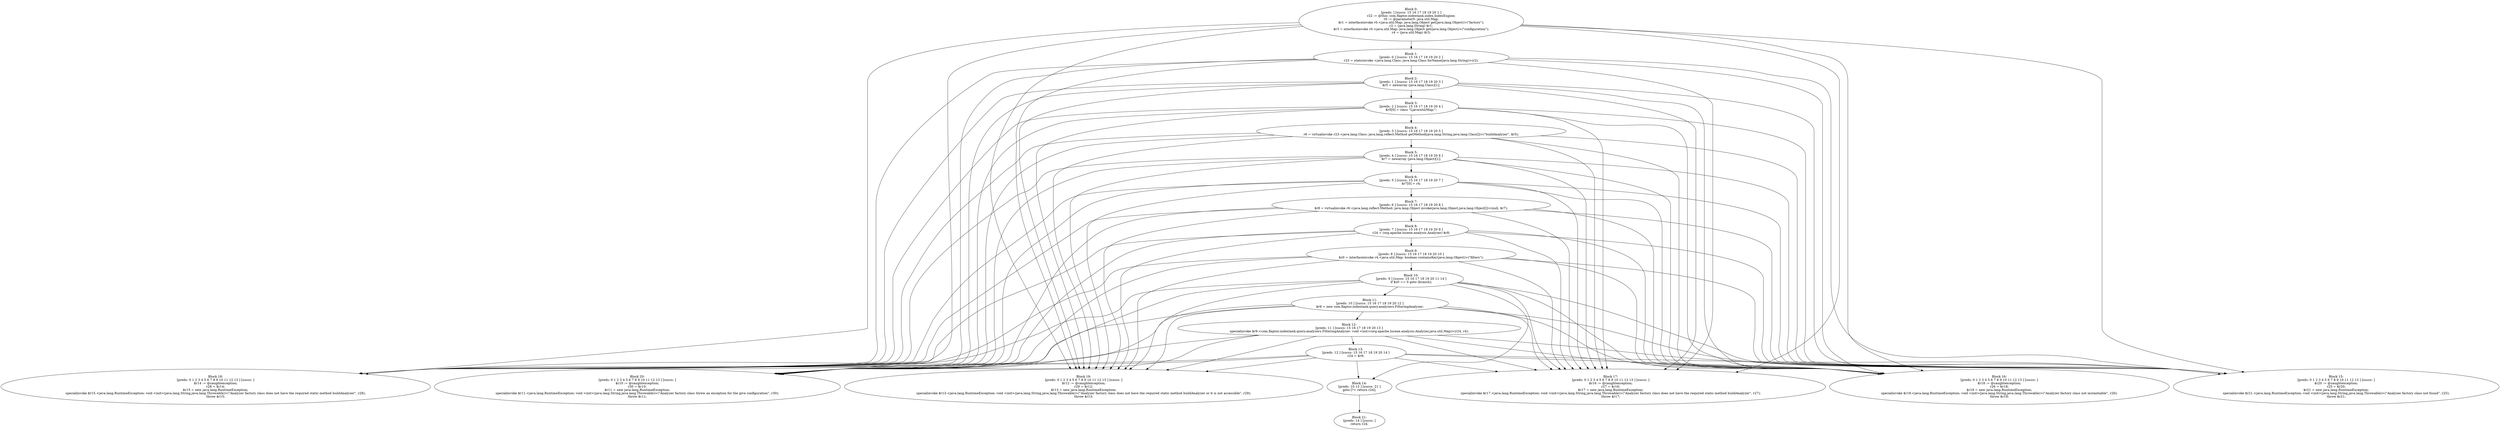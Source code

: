 digraph "unitGraph" {
    "Block 0:
[preds: ] [succs: 15 16 17 18 19 20 1 ]
r22 := @this: com.flaptor.indextank.index.IndexEngine;
r0 := @parameter0: java.util.Map;
$r1 = interfaceinvoke r0.<java.util.Map: java.lang.Object get(java.lang.Object)>(\"factory\");
r2 = (java.lang.String) $r1;
$r3 = interfaceinvoke r0.<java.util.Map: java.lang.Object get(java.lang.Object)>(\"configuration\");
r4 = (java.util.Map) $r3;
"
    "Block 1:
[preds: 0 ] [succs: 15 16 17 18 19 20 2 ]
r23 = staticinvoke <java.lang.Class: java.lang.Class forName(java.lang.String)>(r2);
"
    "Block 2:
[preds: 1 ] [succs: 15 16 17 18 19 20 3 ]
$r5 = newarray (java.lang.Class)[1];
"
    "Block 3:
[preds: 2 ] [succs: 15 16 17 18 19 20 4 ]
$r5[0] = class \"Ljava/util/Map;\";
"
    "Block 4:
[preds: 3 ] [succs: 15 16 17 18 19 20 5 ]
r6 = virtualinvoke r23.<java.lang.Class: java.lang.reflect.Method getMethod(java.lang.String,java.lang.Class[])>(\"buildAnalyzer\", $r5);
"
    "Block 5:
[preds: 4 ] [succs: 15 16 17 18 19 20 6 ]
$r7 = newarray (java.lang.Object)[1];
"
    "Block 6:
[preds: 5 ] [succs: 15 16 17 18 19 20 7 ]
$r7[0] = r4;
"
    "Block 7:
[preds: 6 ] [succs: 15 16 17 18 19 20 8 ]
$r8 = virtualinvoke r6.<java.lang.reflect.Method: java.lang.Object invoke(java.lang.Object,java.lang.Object[])>(null, $r7);
"
    "Block 8:
[preds: 7 ] [succs: 15 16 17 18 19 20 9 ]
r24 = (org.apache.lucene.analysis.Analyzer) $r8;
"
    "Block 9:
[preds: 8 ] [succs: 15 16 17 18 19 20 10 ]
$z0 = interfaceinvoke r4.<java.util.Map: boolean containsKey(java.lang.Object)>(\"filters\");
"
    "Block 10:
[preds: 9 ] [succs: 15 16 17 18 19 20 11 14 ]
if $z0 == 0 goto (branch);
"
    "Block 11:
[preds: 10 ] [succs: 15 16 17 18 19 20 12 ]
$r9 = new com.flaptor.indextank.query.analyzers.FilteringAnalyzer;
"
    "Block 12:
[preds: 11 ] [succs: 15 16 17 18 19 20 13 ]
specialinvoke $r9.<com.flaptor.indextank.query.analyzers.FilteringAnalyzer: void <init>(org.apache.lucene.analysis.Analyzer,java.util.Map)>(r24, r4);
"
    "Block 13:
[preds: 12 ] [succs: 15 16 17 18 19 20 14 ]
r24 = $r9;
"
    "Block 14:
[preds: 10 13 ] [succs: 21 ]
goto [?= return r24];
"
    "Block 15:
[preds: 0 1 2 3 4 5 6 7 8 9 10 11 12 13 ] [succs: ]
$r20 := @caughtexception;
r25 = $r20;
$r21 = new java.lang.RuntimeException;
specialinvoke $r21.<java.lang.RuntimeException: void <init>(java.lang.String,java.lang.Throwable)>(\"Analyzer factory class not found\", r25);
throw $r21;
"
    "Block 16:
[preds: 0 1 2 3 4 5 6 7 8 9 10 11 12 13 ] [succs: ]
$r18 := @caughtexception;
r26 = $r18;
$r19 = new java.lang.RuntimeException;
specialinvoke $r19.<java.lang.RuntimeException: void <init>(java.lang.String,java.lang.Throwable)>(\"Analyzer factory class not instantiable\", r26);
throw $r19;
"
    "Block 17:
[preds: 0 1 2 3 4 5 6 7 8 9 10 11 12 13 ] [succs: ]
$r16 := @caughtexception;
r27 = $r16;
$r17 = new java.lang.RuntimeException;
specialinvoke $r17.<java.lang.RuntimeException: void <init>(java.lang.String,java.lang.Throwable)>(\"Analyzer factory class does not have the required static method buildAnalyzer\", r27);
throw $r17;
"
    "Block 18:
[preds: 0 1 2 3 4 5 6 7 8 9 10 11 12 13 ] [succs: ]
$r14 := @caughtexception;
r28 = $r14;
$r15 = new java.lang.RuntimeException;
specialinvoke $r15.<java.lang.RuntimeException: void <init>(java.lang.String,java.lang.Throwable)>(\"Analyzer factory class does not have the required static method buildAnalyzer\", r28);
throw $r15;
"
    "Block 19:
[preds: 0 1 2 3 4 5 6 7 8 9 10 11 12 13 ] [succs: ]
$r12 := @caughtexception;
r29 = $r12;
$r13 = new java.lang.RuntimeException;
specialinvoke $r13.<java.lang.RuntimeException: void <init>(java.lang.String,java.lang.Throwable)>(\"Analyzer factory class does not have the required static method buildAnalyzer or it is not accessible\", r29);
throw $r13;
"
    "Block 20:
[preds: 0 1 2 3 4 5 6 7 8 9 10 11 12 13 ] [succs: ]
$r10 := @caughtexception;
r30 = $r10;
$r11 = new java.lang.RuntimeException;
specialinvoke $r11.<java.lang.RuntimeException: void <init>(java.lang.String,java.lang.Throwable)>(\"Analyzer factory class threw an exception for the give configuration\", r30);
throw $r11;
"
    "Block 21:
[preds: 14 ] [succs: ]
return r24;
"
    "Block 0:
[preds: ] [succs: 15 16 17 18 19 20 1 ]
r22 := @this: com.flaptor.indextank.index.IndexEngine;
r0 := @parameter0: java.util.Map;
$r1 = interfaceinvoke r0.<java.util.Map: java.lang.Object get(java.lang.Object)>(\"factory\");
r2 = (java.lang.String) $r1;
$r3 = interfaceinvoke r0.<java.util.Map: java.lang.Object get(java.lang.Object)>(\"configuration\");
r4 = (java.util.Map) $r3;
"->"Block 15:
[preds: 0 1 2 3 4 5 6 7 8 9 10 11 12 13 ] [succs: ]
$r20 := @caughtexception;
r25 = $r20;
$r21 = new java.lang.RuntimeException;
specialinvoke $r21.<java.lang.RuntimeException: void <init>(java.lang.String,java.lang.Throwable)>(\"Analyzer factory class not found\", r25);
throw $r21;
";
    "Block 0:
[preds: ] [succs: 15 16 17 18 19 20 1 ]
r22 := @this: com.flaptor.indextank.index.IndexEngine;
r0 := @parameter0: java.util.Map;
$r1 = interfaceinvoke r0.<java.util.Map: java.lang.Object get(java.lang.Object)>(\"factory\");
r2 = (java.lang.String) $r1;
$r3 = interfaceinvoke r0.<java.util.Map: java.lang.Object get(java.lang.Object)>(\"configuration\");
r4 = (java.util.Map) $r3;
"->"Block 16:
[preds: 0 1 2 3 4 5 6 7 8 9 10 11 12 13 ] [succs: ]
$r18 := @caughtexception;
r26 = $r18;
$r19 = new java.lang.RuntimeException;
specialinvoke $r19.<java.lang.RuntimeException: void <init>(java.lang.String,java.lang.Throwable)>(\"Analyzer factory class not instantiable\", r26);
throw $r19;
";
    "Block 0:
[preds: ] [succs: 15 16 17 18 19 20 1 ]
r22 := @this: com.flaptor.indextank.index.IndexEngine;
r0 := @parameter0: java.util.Map;
$r1 = interfaceinvoke r0.<java.util.Map: java.lang.Object get(java.lang.Object)>(\"factory\");
r2 = (java.lang.String) $r1;
$r3 = interfaceinvoke r0.<java.util.Map: java.lang.Object get(java.lang.Object)>(\"configuration\");
r4 = (java.util.Map) $r3;
"->"Block 17:
[preds: 0 1 2 3 4 5 6 7 8 9 10 11 12 13 ] [succs: ]
$r16 := @caughtexception;
r27 = $r16;
$r17 = new java.lang.RuntimeException;
specialinvoke $r17.<java.lang.RuntimeException: void <init>(java.lang.String,java.lang.Throwable)>(\"Analyzer factory class does not have the required static method buildAnalyzer\", r27);
throw $r17;
";
    "Block 0:
[preds: ] [succs: 15 16 17 18 19 20 1 ]
r22 := @this: com.flaptor.indextank.index.IndexEngine;
r0 := @parameter0: java.util.Map;
$r1 = interfaceinvoke r0.<java.util.Map: java.lang.Object get(java.lang.Object)>(\"factory\");
r2 = (java.lang.String) $r1;
$r3 = interfaceinvoke r0.<java.util.Map: java.lang.Object get(java.lang.Object)>(\"configuration\");
r4 = (java.util.Map) $r3;
"->"Block 18:
[preds: 0 1 2 3 4 5 6 7 8 9 10 11 12 13 ] [succs: ]
$r14 := @caughtexception;
r28 = $r14;
$r15 = new java.lang.RuntimeException;
specialinvoke $r15.<java.lang.RuntimeException: void <init>(java.lang.String,java.lang.Throwable)>(\"Analyzer factory class does not have the required static method buildAnalyzer\", r28);
throw $r15;
";
    "Block 0:
[preds: ] [succs: 15 16 17 18 19 20 1 ]
r22 := @this: com.flaptor.indextank.index.IndexEngine;
r0 := @parameter0: java.util.Map;
$r1 = interfaceinvoke r0.<java.util.Map: java.lang.Object get(java.lang.Object)>(\"factory\");
r2 = (java.lang.String) $r1;
$r3 = interfaceinvoke r0.<java.util.Map: java.lang.Object get(java.lang.Object)>(\"configuration\");
r4 = (java.util.Map) $r3;
"->"Block 19:
[preds: 0 1 2 3 4 5 6 7 8 9 10 11 12 13 ] [succs: ]
$r12 := @caughtexception;
r29 = $r12;
$r13 = new java.lang.RuntimeException;
specialinvoke $r13.<java.lang.RuntimeException: void <init>(java.lang.String,java.lang.Throwable)>(\"Analyzer factory class does not have the required static method buildAnalyzer or it is not accessible\", r29);
throw $r13;
";
    "Block 0:
[preds: ] [succs: 15 16 17 18 19 20 1 ]
r22 := @this: com.flaptor.indextank.index.IndexEngine;
r0 := @parameter0: java.util.Map;
$r1 = interfaceinvoke r0.<java.util.Map: java.lang.Object get(java.lang.Object)>(\"factory\");
r2 = (java.lang.String) $r1;
$r3 = interfaceinvoke r0.<java.util.Map: java.lang.Object get(java.lang.Object)>(\"configuration\");
r4 = (java.util.Map) $r3;
"->"Block 20:
[preds: 0 1 2 3 4 5 6 7 8 9 10 11 12 13 ] [succs: ]
$r10 := @caughtexception;
r30 = $r10;
$r11 = new java.lang.RuntimeException;
specialinvoke $r11.<java.lang.RuntimeException: void <init>(java.lang.String,java.lang.Throwable)>(\"Analyzer factory class threw an exception for the give configuration\", r30);
throw $r11;
";
    "Block 0:
[preds: ] [succs: 15 16 17 18 19 20 1 ]
r22 := @this: com.flaptor.indextank.index.IndexEngine;
r0 := @parameter0: java.util.Map;
$r1 = interfaceinvoke r0.<java.util.Map: java.lang.Object get(java.lang.Object)>(\"factory\");
r2 = (java.lang.String) $r1;
$r3 = interfaceinvoke r0.<java.util.Map: java.lang.Object get(java.lang.Object)>(\"configuration\");
r4 = (java.util.Map) $r3;
"->"Block 1:
[preds: 0 ] [succs: 15 16 17 18 19 20 2 ]
r23 = staticinvoke <java.lang.Class: java.lang.Class forName(java.lang.String)>(r2);
";
    "Block 1:
[preds: 0 ] [succs: 15 16 17 18 19 20 2 ]
r23 = staticinvoke <java.lang.Class: java.lang.Class forName(java.lang.String)>(r2);
"->"Block 15:
[preds: 0 1 2 3 4 5 6 7 8 9 10 11 12 13 ] [succs: ]
$r20 := @caughtexception;
r25 = $r20;
$r21 = new java.lang.RuntimeException;
specialinvoke $r21.<java.lang.RuntimeException: void <init>(java.lang.String,java.lang.Throwable)>(\"Analyzer factory class not found\", r25);
throw $r21;
";
    "Block 1:
[preds: 0 ] [succs: 15 16 17 18 19 20 2 ]
r23 = staticinvoke <java.lang.Class: java.lang.Class forName(java.lang.String)>(r2);
"->"Block 16:
[preds: 0 1 2 3 4 5 6 7 8 9 10 11 12 13 ] [succs: ]
$r18 := @caughtexception;
r26 = $r18;
$r19 = new java.lang.RuntimeException;
specialinvoke $r19.<java.lang.RuntimeException: void <init>(java.lang.String,java.lang.Throwable)>(\"Analyzer factory class not instantiable\", r26);
throw $r19;
";
    "Block 1:
[preds: 0 ] [succs: 15 16 17 18 19 20 2 ]
r23 = staticinvoke <java.lang.Class: java.lang.Class forName(java.lang.String)>(r2);
"->"Block 17:
[preds: 0 1 2 3 4 5 6 7 8 9 10 11 12 13 ] [succs: ]
$r16 := @caughtexception;
r27 = $r16;
$r17 = new java.lang.RuntimeException;
specialinvoke $r17.<java.lang.RuntimeException: void <init>(java.lang.String,java.lang.Throwable)>(\"Analyzer factory class does not have the required static method buildAnalyzer\", r27);
throw $r17;
";
    "Block 1:
[preds: 0 ] [succs: 15 16 17 18 19 20 2 ]
r23 = staticinvoke <java.lang.Class: java.lang.Class forName(java.lang.String)>(r2);
"->"Block 18:
[preds: 0 1 2 3 4 5 6 7 8 9 10 11 12 13 ] [succs: ]
$r14 := @caughtexception;
r28 = $r14;
$r15 = new java.lang.RuntimeException;
specialinvoke $r15.<java.lang.RuntimeException: void <init>(java.lang.String,java.lang.Throwable)>(\"Analyzer factory class does not have the required static method buildAnalyzer\", r28);
throw $r15;
";
    "Block 1:
[preds: 0 ] [succs: 15 16 17 18 19 20 2 ]
r23 = staticinvoke <java.lang.Class: java.lang.Class forName(java.lang.String)>(r2);
"->"Block 19:
[preds: 0 1 2 3 4 5 6 7 8 9 10 11 12 13 ] [succs: ]
$r12 := @caughtexception;
r29 = $r12;
$r13 = new java.lang.RuntimeException;
specialinvoke $r13.<java.lang.RuntimeException: void <init>(java.lang.String,java.lang.Throwable)>(\"Analyzer factory class does not have the required static method buildAnalyzer or it is not accessible\", r29);
throw $r13;
";
    "Block 1:
[preds: 0 ] [succs: 15 16 17 18 19 20 2 ]
r23 = staticinvoke <java.lang.Class: java.lang.Class forName(java.lang.String)>(r2);
"->"Block 20:
[preds: 0 1 2 3 4 5 6 7 8 9 10 11 12 13 ] [succs: ]
$r10 := @caughtexception;
r30 = $r10;
$r11 = new java.lang.RuntimeException;
specialinvoke $r11.<java.lang.RuntimeException: void <init>(java.lang.String,java.lang.Throwable)>(\"Analyzer factory class threw an exception for the give configuration\", r30);
throw $r11;
";
    "Block 1:
[preds: 0 ] [succs: 15 16 17 18 19 20 2 ]
r23 = staticinvoke <java.lang.Class: java.lang.Class forName(java.lang.String)>(r2);
"->"Block 2:
[preds: 1 ] [succs: 15 16 17 18 19 20 3 ]
$r5 = newarray (java.lang.Class)[1];
";
    "Block 2:
[preds: 1 ] [succs: 15 16 17 18 19 20 3 ]
$r5 = newarray (java.lang.Class)[1];
"->"Block 15:
[preds: 0 1 2 3 4 5 6 7 8 9 10 11 12 13 ] [succs: ]
$r20 := @caughtexception;
r25 = $r20;
$r21 = new java.lang.RuntimeException;
specialinvoke $r21.<java.lang.RuntimeException: void <init>(java.lang.String,java.lang.Throwable)>(\"Analyzer factory class not found\", r25);
throw $r21;
";
    "Block 2:
[preds: 1 ] [succs: 15 16 17 18 19 20 3 ]
$r5 = newarray (java.lang.Class)[1];
"->"Block 16:
[preds: 0 1 2 3 4 5 6 7 8 9 10 11 12 13 ] [succs: ]
$r18 := @caughtexception;
r26 = $r18;
$r19 = new java.lang.RuntimeException;
specialinvoke $r19.<java.lang.RuntimeException: void <init>(java.lang.String,java.lang.Throwable)>(\"Analyzer factory class not instantiable\", r26);
throw $r19;
";
    "Block 2:
[preds: 1 ] [succs: 15 16 17 18 19 20 3 ]
$r5 = newarray (java.lang.Class)[1];
"->"Block 17:
[preds: 0 1 2 3 4 5 6 7 8 9 10 11 12 13 ] [succs: ]
$r16 := @caughtexception;
r27 = $r16;
$r17 = new java.lang.RuntimeException;
specialinvoke $r17.<java.lang.RuntimeException: void <init>(java.lang.String,java.lang.Throwable)>(\"Analyzer factory class does not have the required static method buildAnalyzer\", r27);
throw $r17;
";
    "Block 2:
[preds: 1 ] [succs: 15 16 17 18 19 20 3 ]
$r5 = newarray (java.lang.Class)[1];
"->"Block 18:
[preds: 0 1 2 3 4 5 6 7 8 9 10 11 12 13 ] [succs: ]
$r14 := @caughtexception;
r28 = $r14;
$r15 = new java.lang.RuntimeException;
specialinvoke $r15.<java.lang.RuntimeException: void <init>(java.lang.String,java.lang.Throwable)>(\"Analyzer factory class does not have the required static method buildAnalyzer\", r28);
throw $r15;
";
    "Block 2:
[preds: 1 ] [succs: 15 16 17 18 19 20 3 ]
$r5 = newarray (java.lang.Class)[1];
"->"Block 19:
[preds: 0 1 2 3 4 5 6 7 8 9 10 11 12 13 ] [succs: ]
$r12 := @caughtexception;
r29 = $r12;
$r13 = new java.lang.RuntimeException;
specialinvoke $r13.<java.lang.RuntimeException: void <init>(java.lang.String,java.lang.Throwable)>(\"Analyzer factory class does not have the required static method buildAnalyzer or it is not accessible\", r29);
throw $r13;
";
    "Block 2:
[preds: 1 ] [succs: 15 16 17 18 19 20 3 ]
$r5 = newarray (java.lang.Class)[1];
"->"Block 20:
[preds: 0 1 2 3 4 5 6 7 8 9 10 11 12 13 ] [succs: ]
$r10 := @caughtexception;
r30 = $r10;
$r11 = new java.lang.RuntimeException;
specialinvoke $r11.<java.lang.RuntimeException: void <init>(java.lang.String,java.lang.Throwable)>(\"Analyzer factory class threw an exception for the give configuration\", r30);
throw $r11;
";
    "Block 2:
[preds: 1 ] [succs: 15 16 17 18 19 20 3 ]
$r5 = newarray (java.lang.Class)[1];
"->"Block 3:
[preds: 2 ] [succs: 15 16 17 18 19 20 4 ]
$r5[0] = class \"Ljava/util/Map;\";
";
    "Block 3:
[preds: 2 ] [succs: 15 16 17 18 19 20 4 ]
$r5[0] = class \"Ljava/util/Map;\";
"->"Block 15:
[preds: 0 1 2 3 4 5 6 7 8 9 10 11 12 13 ] [succs: ]
$r20 := @caughtexception;
r25 = $r20;
$r21 = new java.lang.RuntimeException;
specialinvoke $r21.<java.lang.RuntimeException: void <init>(java.lang.String,java.lang.Throwable)>(\"Analyzer factory class not found\", r25);
throw $r21;
";
    "Block 3:
[preds: 2 ] [succs: 15 16 17 18 19 20 4 ]
$r5[0] = class \"Ljava/util/Map;\";
"->"Block 16:
[preds: 0 1 2 3 4 5 6 7 8 9 10 11 12 13 ] [succs: ]
$r18 := @caughtexception;
r26 = $r18;
$r19 = new java.lang.RuntimeException;
specialinvoke $r19.<java.lang.RuntimeException: void <init>(java.lang.String,java.lang.Throwable)>(\"Analyzer factory class not instantiable\", r26);
throw $r19;
";
    "Block 3:
[preds: 2 ] [succs: 15 16 17 18 19 20 4 ]
$r5[0] = class \"Ljava/util/Map;\";
"->"Block 17:
[preds: 0 1 2 3 4 5 6 7 8 9 10 11 12 13 ] [succs: ]
$r16 := @caughtexception;
r27 = $r16;
$r17 = new java.lang.RuntimeException;
specialinvoke $r17.<java.lang.RuntimeException: void <init>(java.lang.String,java.lang.Throwable)>(\"Analyzer factory class does not have the required static method buildAnalyzer\", r27);
throw $r17;
";
    "Block 3:
[preds: 2 ] [succs: 15 16 17 18 19 20 4 ]
$r5[0] = class \"Ljava/util/Map;\";
"->"Block 18:
[preds: 0 1 2 3 4 5 6 7 8 9 10 11 12 13 ] [succs: ]
$r14 := @caughtexception;
r28 = $r14;
$r15 = new java.lang.RuntimeException;
specialinvoke $r15.<java.lang.RuntimeException: void <init>(java.lang.String,java.lang.Throwable)>(\"Analyzer factory class does not have the required static method buildAnalyzer\", r28);
throw $r15;
";
    "Block 3:
[preds: 2 ] [succs: 15 16 17 18 19 20 4 ]
$r5[0] = class \"Ljava/util/Map;\";
"->"Block 19:
[preds: 0 1 2 3 4 5 6 7 8 9 10 11 12 13 ] [succs: ]
$r12 := @caughtexception;
r29 = $r12;
$r13 = new java.lang.RuntimeException;
specialinvoke $r13.<java.lang.RuntimeException: void <init>(java.lang.String,java.lang.Throwable)>(\"Analyzer factory class does not have the required static method buildAnalyzer or it is not accessible\", r29);
throw $r13;
";
    "Block 3:
[preds: 2 ] [succs: 15 16 17 18 19 20 4 ]
$r5[0] = class \"Ljava/util/Map;\";
"->"Block 20:
[preds: 0 1 2 3 4 5 6 7 8 9 10 11 12 13 ] [succs: ]
$r10 := @caughtexception;
r30 = $r10;
$r11 = new java.lang.RuntimeException;
specialinvoke $r11.<java.lang.RuntimeException: void <init>(java.lang.String,java.lang.Throwable)>(\"Analyzer factory class threw an exception for the give configuration\", r30);
throw $r11;
";
    "Block 3:
[preds: 2 ] [succs: 15 16 17 18 19 20 4 ]
$r5[0] = class \"Ljava/util/Map;\";
"->"Block 4:
[preds: 3 ] [succs: 15 16 17 18 19 20 5 ]
r6 = virtualinvoke r23.<java.lang.Class: java.lang.reflect.Method getMethod(java.lang.String,java.lang.Class[])>(\"buildAnalyzer\", $r5);
";
    "Block 4:
[preds: 3 ] [succs: 15 16 17 18 19 20 5 ]
r6 = virtualinvoke r23.<java.lang.Class: java.lang.reflect.Method getMethod(java.lang.String,java.lang.Class[])>(\"buildAnalyzer\", $r5);
"->"Block 15:
[preds: 0 1 2 3 4 5 6 7 8 9 10 11 12 13 ] [succs: ]
$r20 := @caughtexception;
r25 = $r20;
$r21 = new java.lang.RuntimeException;
specialinvoke $r21.<java.lang.RuntimeException: void <init>(java.lang.String,java.lang.Throwable)>(\"Analyzer factory class not found\", r25);
throw $r21;
";
    "Block 4:
[preds: 3 ] [succs: 15 16 17 18 19 20 5 ]
r6 = virtualinvoke r23.<java.lang.Class: java.lang.reflect.Method getMethod(java.lang.String,java.lang.Class[])>(\"buildAnalyzer\", $r5);
"->"Block 16:
[preds: 0 1 2 3 4 5 6 7 8 9 10 11 12 13 ] [succs: ]
$r18 := @caughtexception;
r26 = $r18;
$r19 = new java.lang.RuntimeException;
specialinvoke $r19.<java.lang.RuntimeException: void <init>(java.lang.String,java.lang.Throwable)>(\"Analyzer factory class not instantiable\", r26);
throw $r19;
";
    "Block 4:
[preds: 3 ] [succs: 15 16 17 18 19 20 5 ]
r6 = virtualinvoke r23.<java.lang.Class: java.lang.reflect.Method getMethod(java.lang.String,java.lang.Class[])>(\"buildAnalyzer\", $r5);
"->"Block 17:
[preds: 0 1 2 3 4 5 6 7 8 9 10 11 12 13 ] [succs: ]
$r16 := @caughtexception;
r27 = $r16;
$r17 = new java.lang.RuntimeException;
specialinvoke $r17.<java.lang.RuntimeException: void <init>(java.lang.String,java.lang.Throwable)>(\"Analyzer factory class does not have the required static method buildAnalyzer\", r27);
throw $r17;
";
    "Block 4:
[preds: 3 ] [succs: 15 16 17 18 19 20 5 ]
r6 = virtualinvoke r23.<java.lang.Class: java.lang.reflect.Method getMethod(java.lang.String,java.lang.Class[])>(\"buildAnalyzer\", $r5);
"->"Block 18:
[preds: 0 1 2 3 4 5 6 7 8 9 10 11 12 13 ] [succs: ]
$r14 := @caughtexception;
r28 = $r14;
$r15 = new java.lang.RuntimeException;
specialinvoke $r15.<java.lang.RuntimeException: void <init>(java.lang.String,java.lang.Throwable)>(\"Analyzer factory class does not have the required static method buildAnalyzer\", r28);
throw $r15;
";
    "Block 4:
[preds: 3 ] [succs: 15 16 17 18 19 20 5 ]
r6 = virtualinvoke r23.<java.lang.Class: java.lang.reflect.Method getMethod(java.lang.String,java.lang.Class[])>(\"buildAnalyzer\", $r5);
"->"Block 19:
[preds: 0 1 2 3 4 5 6 7 8 9 10 11 12 13 ] [succs: ]
$r12 := @caughtexception;
r29 = $r12;
$r13 = new java.lang.RuntimeException;
specialinvoke $r13.<java.lang.RuntimeException: void <init>(java.lang.String,java.lang.Throwable)>(\"Analyzer factory class does not have the required static method buildAnalyzer or it is not accessible\", r29);
throw $r13;
";
    "Block 4:
[preds: 3 ] [succs: 15 16 17 18 19 20 5 ]
r6 = virtualinvoke r23.<java.lang.Class: java.lang.reflect.Method getMethod(java.lang.String,java.lang.Class[])>(\"buildAnalyzer\", $r5);
"->"Block 20:
[preds: 0 1 2 3 4 5 6 7 8 9 10 11 12 13 ] [succs: ]
$r10 := @caughtexception;
r30 = $r10;
$r11 = new java.lang.RuntimeException;
specialinvoke $r11.<java.lang.RuntimeException: void <init>(java.lang.String,java.lang.Throwable)>(\"Analyzer factory class threw an exception for the give configuration\", r30);
throw $r11;
";
    "Block 4:
[preds: 3 ] [succs: 15 16 17 18 19 20 5 ]
r6 = virtualinvoke r23.<java.lang.Class: java.lang.reflect.Method getMethod(java.lang.String,java.lang.Class[])>(\"buildAnalyzer\", $r5);
"->"Block 5:
[preds: 4 ] [succs: 15 16 17 18 19 20 6 ]
$r7 = newarray (java.lang.Object)[1];
";
    "Block 5:
[preds: 4 ] [succs: 15 16 17 18 19 20 6 ]
$r7 = newarray (java.lang.Object)[1];
"->"Block 15:
[preds: 0 1 2 3 4 5 6 7 8 9 10 11 12 13 ] [succs: ]
$r20 := @caughtexception;
r25 = $r20;
$r21 = new java.lang.RuntimeException;
specialinvoke $r21.<java.lang.RuntimeException: void <init>(java.lang.String,java.lang.Throwable)>(\"Analyzer factory class not found\", r25);
throw $r21;
";
    "Block 5:
[preds: 4 ] [succs: 15 16 17 18 19 20 6 ]
$r7 = newarray (java.lang.Object)[1];
"->"Block 16:
[preds: 0 1 2 3 4 5 6 7 8 9 10 11 12 13 ] [succs: ]
$r18 := @caughtexception;
r26 = $r18;
$r19 = new java.lang.RuntimeException;
specialinvoke $r19.<java.lang.RuntimeException: void <init>(java.lang.String,java.lang.Throwable)>(\"Analyzer factory class not instantiable\", r26);
throw $r19;
";
    "Block 5:
[preds: 4 ] [succs: 15 16 17 18 19 20 6 ]
$r7 = newarray (java.lang.Object)[1];
"->"Block 17:
[preds: 0 1 2 3 4 5 6 7 8 9 10 11 12 13 ] [succs: ]
$r16 := @caughtexception;
r27 = $r16;
$r17 = new java.lang.RuntimeException;
specialinvoke $r17.<java.lang.RuntimeException: void <init>(java.lang.String,java.lang.Throwable)>(\"Analyzer factory class does not have the required static method buildAnalyzer\", r27);
throw $r17;
";
    "Block 5:
[preds: 4 ] [succs: 15 16 17 18 19 20 6 ]
$r7 = newarray (java.lang.Object)[1];
"->"Block 18:
[preds: 0 1 2 3 4 5 6 7 8 9 10 11 12 13 ] [succs: ]
$r14 := @caughtexception;
r28 = $r14;
$r15 = new java.lang.RuntimeException;
specialinvoke $r15.<java.lang.RuntimeException: void <init>(java.lang.String,java.lang.Throwable)>(\"Analyzer factory class does not have the required static method buildAnalyzer\", r28);
throw $r15;
";
    "Block 5:
[preds: 4 ] [succs: 15 16 17 18 19 20 6 ]
$r7 = newarray (java.lang.Object)[1];
"->"Block 19:
[preds: 0 1 2 3 4 5 6 7 8 9 10 11 12 13 ] [succs: ]
$r12 := @caughtexception;
r29 = $r12;
$r13 = new java.lang.RuntimeException;
specialinvoke $r13.<java.lang.RuntimeException: void <init>(java.lang.String,java.lang.Throwable)>(\"Analyzer factory class does not have the required static method buildAnalyzer or it is not accessible\", r29);
throw $r13;
";
    "Block 5:
[preds: 4 ] [succs: 15 16 17 18 19 20 6 ]
$r7 = newarray (java.lang.Object)[1];
"->"Block 20:
[preds: 0 1 2 3 4 5 6 7 8 9 10 11 12 13 ] [succs: ]
$r10 := @caughtexception;
r30 = $r10;
$r11 = new java.lang.RuntimeException;
specialinvoke $r11.<java.lang.RuntimeException: void <init>(java.lang.String,java.lang.Throwable)>(\"Analyzer factory class threw an exception for the give configuration\", r30);
throw $r11;
";
    "Block 5:
[preds: 4 ] [succs: 15 16 17 18 19 20 6 ]
$r7 = newarray (java.lang.Object)[1];
"->"Block 6:
[preds: 5 ] [succs: 15 16 17 18 19 20 7 ]
$r7[0] = r4;
";
    "Block 6:
[preds: 5 ] [succs: 15 16 17 18 19 20 7 ]
$r7[0] = r4;
"->"Block 15:
[preds: 0 1 2 3 4 5 6 7 8 9 10 11 12 13 ] [succs: ]
$r20 := @caughtexception;
r25 = $r20;
$r21 = new java.lang.RuntimeException;
specialinvoke $r21.<java.lang.RuntimeException: void <init>(java.lang.String,java.lang.Throwable)>(\"Analyzer factory class not found\", r25);
throw $r21;
";
    "Block 6:
[preds: 5 ] [succs: 15 16 17 18 19 20 7 ]
$r7[0] = r4;
"->"Block 16:
[preds: 0 1 2 3 4 5 6 7 8 9 10 11 12 13 ] [succs: ]
$r18 := @caughtexception;
r26 = $r18;
$r19 = new java.lang.RuntimeException;
specialinvoke $r19.<java.lang.RuntimeException: void <init>(java.lang.String,java.lang.Throwable)>(\"Analyzer factory class not instantiable\", r26);
throw $r19;
";
    "Block 6:
[preds: 5 ] [succs: 15 16 17 18 19 20 7 ]
$r7[0] = r4;
"->"Block 17:
[preds: 0 1 2 3 4 5 6 7 8 9 10 11 12 13 ] [succs: ]
$r16 := @caughtexception;
r27 = $r16;
$r17 = new java.lang.RuntimeException;
specialinvoke $r17.<java.lang.RuntimeException: void <init>(java.lang.String,java.lang.Throwable)>(\"Analyzer factory class does not have the required static method buildAnalyzer\", r27);
throw $r17;
";
    "Block 6:
[preds: 5 ] [succs: 15 16 17 18 19 20 7 ]
$r7[0] = r4;
"->"Block 18:
[preds: 0 1 2 3 4 5 6 7 8 9 10 11 12 13 ] [succs: ]
$r14 := @caughtexception;
r28 = $r14;
$r15 = new java.lang.RuntimeException;
specialinvoke $r15.<java.lang.RuntimeException: void <init>(java.lang.String,java.lang.Throwable)>(\"Analyzer factory class does not have the required static method buildAnalyzer\", r28);
throw $r15;
";
    "Block 6:
[preds: 5 ] [succs: 15 16 17 18 19 20 7 ]
$r7[0] = r4;
"->"Block 19:
[preds: 0 1 2 3 4 5 6 7 8 9 10 11 12 13 ] [succs: ]
$r12 := @caughtexception;
r29 = $r12;
$r13 = new java.lang.RuntimeException;
specialinvoke $r13.<java.lang.RuntimeException: void <init>(java.lang.String,java.lang.Throwable)>(\"Analyzer factory class does not have the required static method buildAnalyzer or it is not accessible\", r29);
throw $r13;
";
    "Block 6:
[preds: 5 ] [succs: 15 16 17 18 19 20 7 ]
$r7[0] = r4;
"->"Block 20:
[preds: 0 1 2 3 4 5 6 7 8 9 10 11 12 13 ] [succs: ]
$r10 := @caughtexception;
r30 = $r10;
$r11 = new java.lang.RuntimeException;
specialinvoke $r11.<java.lang.RuntimeException: void <init>(java.lang.String,java.lang.Throwable)>(\"Analyzer factory class threw an exception for the give configuration\", r30);
throw $r11;
";
    "Block 6:
[preds: 5 ] [succs: 15 16 17 18 19 20 7 ]
$r7[0] = r4;
"->"Block 7:
[preds: 6 ] [succs: 15 16 17 18 19 20 8 ]
$r8 = virtualinvoke r6.<java.lang.reflect.Method: java.lang.Object invoke(java.lang.Object,java.lang.Object[])>(null, $r7);
";
    "Block 7:
[preds: 6 ] [succs: 15 16 17 18 19 20 8 ]
$r8 = virtualinvoke r6.<java.lang.reflect.Method: java.lang.Object invoke(java.lang.Object,java.lang.Object[])>(null, $r7);
"->"Block 15:
[preds: 0 1 2 3 4 5 6 7 8 9 10 11 12 13 ] [succs: ]
$r20 := @caughtexception;
r25 = $r20;
$r21 = new java.lang.RuntimeException;
specialinvoke $r21.<java.lang.RuntimeException: void <init>(java.lang.String,java.lang.Throwable)>(\"Analyzer factory class not found\", r25);
throw $r21;
";
    "Block 7:
[preds: 6 ] [succs: 15 16 17 18 19 20 8 ]
$r8 = virtualinvoke r6.<java.lang.reflect.Method: java.lang.Object invoke(java.lang.Object,java.lang.Object[])>(null, $r7);
"->"Block 16:
[preds: 0 1 2 3 4 5 6 7 8 9 10 11 12 13 ] [succs: ]
$r18 := @caughtexception;
r26 = $r18;
$r19 = new java.lang.RuntimeException;
specialinvoke $r19.<java.lang.RuntimeException: void <init>(java.lang.String,java.lang.Throwable)>(\"Analyzer factory class not instantiable\", r26);
throw $r19;
";
    "Block 7:
[preds: 6 ] [succs: 15 16 17 18 19 20 8 ]
$r8 = virtualinvoke r6.<java.lang.reflect.Method: java.lang.Object invoke(java.lang.Object,java.lang.Object[])>(null, $r7);
"->"Block 17:
[preds: 0 1 2 3 4 5 6 7 8 9 10 11 12 13 ] [succs: ]
$r16 := @caughtexception;
r27 = $r16;
$r17 = new java.lang.RuntimeException;
specialinvoke $r17.<java.lang.RuntimeException: void <init>(java.lang.String,java.lang.Throwable)>(\"Analyzer factory class does not have the required static method buildAnalyzer\", r27);
throw $r17;
";
    "Block 7:
[preds: 6 ] [succs: 15 16 17 18 19 20 8 ]
$r8 = virtualinvoke r6.<java.lang.reflect.Method: java.lang.Object invoke(java.lang.Object,java.lang.Object[])>(null, $r7);
"->"Block 18:
[preds: 0 1 2 3 4 5 6 7 8 9 10 11 12 13 ] [succs: ]
$r14 := @caughtexception;
r28 = $r14;
$r15 = new java.lang.RuntimeException;
specialinvoke $r15.<java.lang.RuntimeException: void <init>(java.lang.String,java.lang.Throwable)>(\"Analyzer factory class does not have the required static method buildAnalyzer\", r28);
throw $r15;
";
    "Block 7:
[preds: 6 ] [succs: 15 16 17 18 19 20 8 ]
$r8 = virtualinvoke r6.<java.lang.reflect.Method: java.lang.Object invoke(java.lang.Object,java.lang.Object[])>(null, $r7);
"->"Block 19:
[preds: 0 1 2 3 4 5 6 7 8 9 10 11 12 13 ] [succs: ]
$r12 := @caughtexception;
r29 = $r12;
$r13 = new java.lang.RuntimeException;
specialinvoke $r13.<java.lang.RuntimeException: void <init>(java.lang.String,java.lang.Throwable)>(\"Analyzer factory class does not have the required static method buildAnalyzer or it is not accessible\", r29);
throw $r13;
";
    "Block 7:
[preds: 6 ] [succs: 15 16 17 18 19 20 8 ]
$r8 = virtualinvoke r6.<java.lang.reflect.Method: java.lang.Object invoke(java.lang.Object,java.lang.Object[])>(null, $r7);
"->"Block 20:
[preds: 0 1 2 3 4 5 6 7 8 9 10 11 12 13 ] [succs: ]
$r10 := @caughtexception;
r30 = $r10;
$r11 = new java.lang.RuntimeException;
specialinvoke $r11.<java.lang.RuntimeException: void <init>(java.lang.String,java.lang.Throwable)>(\"Analyzer factory class threw an exception for the give configuration\", r30);
throw $r11;
";
    "Block 7:
[preds: 6 ] [succs: 15 16 17 18 19 20 8 ]
$r8 = virtualinvoke r6.<java.lang.reflect.Method: java.lang.Object invoke(java.lang.Object,java.lang.Object[])>(null, $r7);
"->"Block 8:
[preds: 7 ] [succs: 15 16 17 18 19 20 9 ]
r24 = (org.apache.lucene.analysis.Analyzer) $r8;
";
    "Block 8:
[preds: 7 ] [succs: 15 16 17 18 19 20 9 ]
r24 = (org.apache.lucene.analysis.Analyzer) $r8;
"->"Block 15:
[preds: 0 1 2 3 4 5 6 7 8 9 10 11 12 13 ] [succs: ]
$r20 := @caughtexception;
r25 = $r20;
$r21 = new java.lang.RuntimeException;
specialinvoke $r21.<java.lang.RuntimeException: void <init>(java.lang.String,java.lang.Throwable)>(\"Analyzer factory class not found\", r25);
throw $r21;
";
    "Block 8:
[preds: 7 ] [succs: 15 16 17 18 19 20 9 ]
r24 = (org.apache.lucene.analysis.Analyzer) $r8;
"->"Block 16:
[preds: 0 1 2 3 4 5 6 7 8 9 10 11 12 13 ] [succs: ]
$r18 := @caughtexception;
r26 = $r18;
$r19 = new java.lang.RuntimeException;
specialinvoke $r19.<java.lang.RuntimeException: void <init>(java.lang.String,java.lang.Throwable)>(\"Analyzer factory class not instantiable\", r26);
throw $r19;
";
    "Block 8:
[preds: 7 ] [succs: 15 16 17 18 19 20 9 ]
r24 = (org.apache.lucene.analysis.Analyzer) $r8;
"->"Block 17:
[preds: 0 1 2 3 4 5 6 7 8 9 10 11 12 13 ] [succs: ]
$r16 := @caughtexception;
r27 = $r16;
$r17 = new java.lang.RuntimeException;
specialinvoke $r17.<java.lang.RuntimeException: void <init>(java.lang.String,java.lang.Throwable)>(\"Analyzer factory class does not have the required static method buildAnalyzer\", r27);
throw $r17;
";
    "Block 8:
[preds: 7 ] [succs: 15 16 17 18 19 20 9 ]
r24 = (org.apache.lucene.analysis.Analyzer) $r8;
"->"Block 18:
[preds: 0 1 2 3 4 5 6 7 8 9 10 11 12 13 ] [succs: ]
$r14 := @caughtexception;
r28 = $r14;
$r15 = new java.lang.RuntimeException;
specialinvoke $r15.<java.lang.RuntimeException: void <init>(java.lang.String,java.lang.Throwable)>(\"Analyzer factory class does not have the required static method buildAnalyzer\", r28);
throw $r15;
";
    "Block 8:
[preds: 7 ] [succs: 15 16 17 18 19 20 9 ]
r24 = (org.apache.lucene.analysis.Analyzer) $r8;
"->"Block 19:
[preds: 0 1 2 3 4 5 6 7 8 9 10 11 12 13 ] [succs: ]
$r12 := @caughtexception;
r29 = $r12;
$r13 = new java.lang.RuntimeException;
specialinvoke $r13.<java.lang.RuntimeException: void <init>(java.lang.String,java.lang.Throwable)>(\"Analyzer factory class does not have the required static method buildAnalyzer or it is not accessible\", r29);
throw $r13;
";
    "Block 8:
[preds: 7 ] [succs: 15 16 17 18 19 20 9 ]
r24 = (org.apache.lucene.analysis.Analyzer) $r8;
"->"Block 20:
[preds: 0 1 2 3 4 5 6 7 8 9 10 11 12 13 ] [succs: ]
$r10 := @caughtexception;
r30 = $r10;
$r11 = new java.lang.RuntimeException;
specialinvoke $r11.<java.lang.RuntimeException: void <init>(java.lang.String,java.lang.Throwable)>(\"Analyzer factory class threw an exception for the give configuration\", r30);
throw $r11;
";
    "Block 8:
[preds: 7 ] [succs: 15 16 17 18 19 20 9 ]
r24 = (org.apache.lucene.analysis.Analyzer) $r8;
"->"Block 9:
[preds: 8 ] [succs: 15 16 17 18 19 20 10 ]
$z0 = interfaceinvoke r4.<java.util.Map: boolean containsKey(java.lang.Object)>(\"filters\");
";
    "Block 9:
[preds: 8 ] [succs: 15 16 17 18 19 20 10 ]
$z0 = interfaceinvoke r4.<java.util.Map: boolean containsKey(java.lang.Object)>(\"filters\");
"->"Block 15:
[preds: 0 1 2 3 4 5 6 7 8 9 10 11 12 13 ] [succs: ]
$r20 := @caughtexception;
r25 = $r20;
$r21 = new java.lang.RuntimeException;
specialinvoke $r21.<java.lang.RuntimeException: void <init>(java.lang.String,java.lang.Throwable)>(\"Analyzer factory class not found\", r25);
throw $r21;
";
    "Block 9:
[preds: 8 ] [succs: 15 16 17 18 19 20 10 ]
$z0 = interfaceinvoke r4.<java.util.Map: boolean containsKey(java.lang.Object)>(\"filters\");
"->"Block 16:
[preds: 0 1 2 3 4 5 6 7 8 9 10 11 12 13 ] [succs: ]
$r18 := @caughtexception;
r26 = $r18;
$r19 = new java.lang.RuntimeException;
specialinvoke $r19.<java.lang.RuntimeException: void <init>(java.lang.String,java.lang.Throwable)>(\"Analyzer factory class not instantiable\", r26);
throw $r19;
";
    "Block 9:
[preds: 8 ] [succs: 15 16 17 18 19 20 10 ]
$z0 = interfaceinvoke r4.<java.util.Map: boolean containsKey(java.lang.Object)>(\"filters\");
"->"Block 17:
[preds: 0 1 2 3 4 5 6 7 8 9 10 11 12 13 ] [succs: ]
$r16 := @caughtexception;
r27 = $r16;
$r17 = new java.lang.RuntimeException;
specialinvoke $r17.<java.lang.RuntimeException: void <init>(java.lang.String,java.lang.Throwable)>(\"Analyzer factory class does not have the required static method buildAnalyzer\", r27);
throw $r17;
";
    "Block 9:
[preds: 8 ] [succs: 15 16 17 18 19 20 10 ]
$z0 = interfaceinvoke r4.<java.util.Map: boolean containsKey(java.lang.Object)>(\"filters\");
"->"Block 18:
[preds: 0 1 2 3 4 5 6 7 8 9 10 11 12 13 ] [succs: ]
$r14 := @caughtexception;
r28 = $r14;
$r15 = new java.lang.RuntimeException;
specialinvoke $r15.<java.lang.RuntimeException: void <init>(java.lang.String,java.lang.Throwable)>(\"Analyzer factory class does not have the required static method buildAnalyzer\", r28);
throw $r15;
";
    "Block 9:
[preds: 8 ] [succs: 15 16 17 18 19 20 10 ]
$z0 = interfaceinvoke r4.<java.util.Map: boolean containsKey(java.lang.Object)>(\"filters\");
"->"Block 19:
[preds: 0 1 2 3 4 5 6 7 8 9 10 11 12 13 ] [succs: ]
$r12 := @caughtexception;
r29 = $r12;
$r13 = new java.lang.RuntimeException;
specialinvoke $r13.<java.lang.RuntimeException: void <init>(java.lang.String,java.lang.Throwable)>(\"Analyzer factory class does not have the required static method buildAnalyzer or it is not accessible\", r29);
throw $r13;
";
    "Block 9:
[preds: 8 ] [succs: 15 16 17 18 19 20 10 ]
$z0 = interfaceinvoke r4.<java.util.Map: boolean containsKey(java.lang.Object)>(\"filters\");
"->"Block 20:
[preds: 0 1 2 3 4 5 6 7 8 9 10 11 12 13 ] [succs: ]
$r10 := @caughtexception;
r30 = $r10;
$r11 = new java.lang.RuntimeException;
specialinvoke $r11.<java.lang.RuntimeException: void <init>(java.lang.String,java.lang.Throwable)>(\"Analyzer factory class threw an exception for the give configuration\", r30);
throw $r11;
";
    "Block 9:
[preds: 8 ] [succs: 15 16 17 18 19 20 10 ]
$z0 = interfaceinvoke r4.<java.util.Map: boolean containsKey(java.lang.Object)>(\"filters\");
"->"Block 10:
[preds: 9 ] [succs: 15 16 17 18 19 20 11 14 ]
if $z0 == 0 goto (branch);
";
    "Block 10:
[preds: 9 ] [succs: 15 16 17 18 19 20 11 14 ]
if $z0 == 0 goto (branch);
"->"Block 15:
[preds: 0 1 2 3 4 5 6 7 8 9 10 11 12 13 ] [succs: ]
$r20 := @caughtexception;
r25 = $r20;
$r21 = new java.lang.RuntimeException;
specialinvoke $r21.<java.lang.RuntimeException: void <init>(java.lang.String,java.lang.Throwable)>(\"Analyzer factory class not found\", r25);
throw $r21;
";
    "Block 10:
[preds: 9 ] [succs: 15 16 17 18 19 20 11 14 ]
if $z0 == 0 goto (branch);
"->"Block 16:
[preds: 0 1 2 3 4 5 6 7 8 9 10 11 12 13 ] [succs: ]
$r18 := @caughtexception;
r26 = $r18;
$r19 = new java.lang.RuntimeException;
specialinvoke $r19.<java.lang.RuntimeException: void <init>(java.lang.String,java.lang.Throwable)>(\"Analyzer factory class not instantiable\", r26);
throw $r19;
";
    "Block 10:
[preds: 9 ] [succs: 15 16 17 18 19 20 11 14 ]
if $z0 == 0 goto (branch);
"->"Block 17:
[preds: 0 1 2 3 4 5 6 7 8 9 10 11 12 13 ] [succs: ]
$r16 := @caughtexception;
r27 = $r16;
$r17 = new java.lang.RuntimeException;
specialinvoke $r17.<java.lang.RuntimeException: void <init>(java.lang.String,java.lang.Throwable)>(\"Analyzer factory class does not have the required static method buildAnalyzer\", r27);
throw $r17;
";
    "Block 10:
[preds: 9 ] [succs: 15 16 17 18 19 20 11 14 ]
if $z0 == 0 goto (branch);
"->"Block 18:
[preds: 0 1 2 3 4 5 6 7 8 9 10 11 12 13 ] [succs: ]
$r14 := @caughtexception;
r28 = $r14;
$r15 = new java.lang.RuntimeException;
specialinvoke $r15.<java.lang.RuntimeException: void <init>(java.lang.String,java.lang.Throwable)>(\"Analyzer factory class does not have the required static method buildAnalyzer\", r28);
throw $r15;
";
    "Block 10:
[preds: 9 ] [succs: 15 16 17 18 19 20 11 14 ]
if $z0 == 0 goto (branch);
"->"Block 19:
[preds: 0 1 2 3 4 5 6 7 8 9 10 11 12 13 ] [succs: ]
$r12 := @caughtexception;
r29 = $r12;
$r13 = new java.lang.RuntimeException;
specialinvoke $r13.<java.lang.RuntimeException: void <init>(java.lang.String,java.lang.Throwable)>(\"Analyzer factory class does not have the required static method buildAnalyzer or it is not accessible\", r29);
throw $r13;
";
    "Block 10:
[preds: 9 ] [succs: 15 16 17 18 19 20 11 14 ]
if $z0 == 0 goto (branch);
"->"Block 20:
[preds: 0 1 2 3 4 5 6 7 8 9 10 11 12 13 ] [succs: ]
$r10 := @caughtexception;
r30 = $r10;
$r11 = new java.lang.RuntimeException;
specialinvoke $r11.<java.lang.RuntimeException: void <init>(java.lang.String,java.lang.Throwable)>(\"Analyzer factory class threw an exception for the give configuration\", r30);
throw $r11;
";
    "Block 10:
[preds: 9 ] [succs: 15 16 17 18 19 20 11 14 ]
if $z0 == 0 goto (branch);
"->"Block 11:
[preds: 10 ] [succs: 15 16 17 18 19 20 12 ]
$r9 = new com.flaptor.indextank.query.analyzers.FilteringAnalyzer;
";
    "Block 10:
[preds: 9 ] [succs: 15 16 17 18 19 20 11 14 ]
if $z0 == 0 goto (branch);
"->"Block 14:
[preds: 10 13 ] [succs: 21 ]
goto [?= return r24];
";
    "Block 11:
[preds: 10 ] [succs: 15 16 17 18 19 20 12 ]
$r9 = new com.flaptor.indextank.query.analyzers.FilteringAnalyzer;
"->"Block 15:
[preds: 0 1 2 3 4 5 6 7 8 9 10 11 12 13 ] [succs: ]
$r20 := @caughtexception;
r25 = $r20;
$r21 = new java.lang.RuntimeException;
specialinvoke $r21.<java.lang.RuntimeException: void <init>(java.lang.String,java.lang.Throwable)>(\"Analyzer factory class not found\", r25);
throw $r21;
";
    "Block 11:
[preds: 10 ] [succs: 15 16 17 18 19 20 12 ]
$r9 = new com.flaptor.indextank.query.analyzers.FilteringAnalyzer;
"->"Block 16:
[preds: 0 1 2 3 4 5 6 7 8 9 10 11 12 13 ] [succs: ]
$r18 := @caughtexception;
r26 = $r18;
$r19 = new java.lang.RuntimeException;
specialinvoke $r19.<java.lang.RuntimeException: void <init>(java.lang.String,java.lang.Throwable)>(\"Analyzer factory class not instantiable\", r26);
throw $r19;
";
    "Block 11:
[preds: 10 ] [succs: 15 16 17 18 19 20 12 ]
$r9 = new com.flaptor.indextank.query.analyzers.FilteringAnalyzer;
"->"Block 17:
[preds: 0 1 2 3 4 5 6 7 8 9 10 11 12 13 ] [succs: ]
$r16 := @caughtexception;
r27 = $r16;
$r17 = new java.lang.RuntimeException;
specialinvoke $r17.<java.lang.RuntimeException: void <init>(java.lang.String,java.lang.Throwable)>(\"Analyzer factory class does not have the required static method buildAnalyzer\", r27);
throw $r17;
";
    "Block 11:
[preds: 10 ] [succs: 15 16 17 18 19 20 12 ]
$r9 = new com.flaptor.indextank.query.analyzers.FilteringAnalyzer;
"->"Block 18:
[preds: 0 1 2 3 4 5 6 7 8 9 10 11 12 13 ] [succs: ]
$r14 := @caughtexception;
r28 = $r14;
$r15 = new java.lang.RuntimeException;
specialinvoke $r15.<java.lang.RuntimeException: void <init>(java.lang.String,java.lang.Throwable)>(\"Analyzer factory class does not have the required static method buildAnalyzer\", r28);
throw $r15;
";
    "Block 11:
[preds: 10 ] [succs: 15 16 17 18 19 20 12 ]
$r9 = new com.flaptor.indextank.query.analyzers.FilteringAnalyzer;
"->"Block 19:
[preds: 0 1 2 3 4 5 6 7 8 9 10 11 12 13 ] [succs: ]
$r12 := @caughtexception;
r29 = $r12;
$r13 = new java.lang.RuntimeException;
specialinvoke $r13.<java.lang.RuntimeException: void <init>(java.lang.String,java.lang.Throwable)>(\"Analyzer factory class does not have the required static method buildAnalyzer or it is not accessible\", r29);
throw $r13;
";
    "Block 11:
[preds: 10 ] [succs: 15 16 17 18 19 20 12 ]
$r9 = new com.flaptor.indextank.query.analyzers.FilteringAnalyzer;
"->"Block 20:
[preds: 0 1 2 3 4 5 6 7 8 9 10 11 12 13 ] [succs: ]
$r10 := @caughtexception;
r30 = $r10;
$r11 = new java.lang.RuntimeException;
specialinvoke $r11.<java.lang.RuntimeException: void <init>(java.lang.String,java.lang.Throwable)>(\"Analyzer factory class threw an exception for the give configuration\", r30);
throw $r11;
";
    "Block 11:
[preds: 10 ] [succs: 15 16 17 18 19 20 12 ]
$r9 = new com.flaptor.indextank.query.analyzers.FilteringAnalyzer;
"->"Block 12:
[preds: 11 ] [succs: 15 16 17 18 19 20 13 ]
specialinvoke $r9.<com.flaptor.indextank.query.analyzers.FilteringAnalyzer: void <init>(org.apache.lucene.analysis.Analyzer,java.util.Map)>(r24, r4);
";
    "Block 12:
[preds: 11 ] [succs: 15 16 17 18 19 20 13 ]
specialinvoke $r9.<com.flaptor.indextank.query.analyzers.FilteringAnalyzer: void <init>(org.apache.lucene.analysis.Analyzer,java.util.Map)>(r24, r4);
"->"Block 15:
[preds: 0 1 2 3 4 5 6 7 8 9 10 11 12 13 ] [succs: ]
$r20 := @caughtexception;
r25 = $r20;
$r21 = new java.lang.RuntimeException;
specialinvoke $r21.<java.lang.RuntimeException: void <init>(java.lang.String,java.lang.Throwable)>(\"Analyzer factory class not found\", r25);
throw $r21;
";
    "Block 12:
[preds: 11 ] [succs: 15 16 17 18 19 20 13 ]
specialinvoke $r9.<com.flaptor.indextank.query.analyzers.FilteringAnalyzer: void <init>(org.apache.lucene.analysis.Analyzer,java.util.Map)>(r24, r4);
"->"Block 16:
[preds: 0 1 2 3 4 5 6 7 8 9 10 11 12 13 ] [succs: ]
$r18 := @caughtexception;
r26 = $r18;
$r19 = new java.lang.RuntimeException;
specialinvoke $r19.<java.lang.RuntimeException: void <init>(java.lang.String,java.lang.Throwable)>(\"Analyzer factory class not instantiable\", r26);
throw $r19;
";
    "Block 12:
[preds: 11 ] [succs: 15 16 17 18 19 20 13 ]
specialinvoke $r9.<com.flaptor.indextank.query.analyzers.FilteringAnalyzer: void <init>(org.apache.lucene.analysis.Analyzer,java.util.Map)>(r24, r4);
"->"Block 17:
[preds: 0 1 2 3 4 5 6 7 8 9 10 11 12 13 ] [succs: ]
$r16 := @caughtexception;
r27 = $r16;
$r17 = new java.lang.RuntimeException;
specialinvoke $r17.<java.lang.RuntimeException: void <init>(java.lang.String,java.lang.Throwable)>(\"Analyzer factory class does not have the required static method buildAnalyzer\", r27);
throw $r17;
";
    "Block 12:
[preds: 11 ] [succs: 15 16 17 18 19 20 13 ]
specialinvoke $r9.<com.flaptor.indextank.query.analyzers.FilteringAnalyzer: void <init>(org.apache.lucene.analysis.Analyzer,java.util.Map)>(r24, r4);
"->"Block 18:
[preds: 0 1 2 3 4 5 6 7 8 9 10 11 12 13 ] [succs: ]
$r14 := @caughtexception;
r28 = $r14;
$r15 = new java.lang.RuntimeException;
specialinvoke $r15.<java.lang.RuntimeException: void <init>(java.lang.String,java.lang.Throwable)>(\"Analyzer factory class does not have the required static method buildAnalyzer\", r28);
throw $r15;
";
    "Block 12:
[preds: 11 ] [succs: 15 16 17 18 19 20 13 ]
specialinvoke $r9.<com.flaptor.indextank.query.analyzers.FilteringAnalyzer: void <init>(org.apache.lucene.analysis.Analyzer,java.util.Map)>(r24, r4);
"->"Block 19:
[preds: 0 1 2 3 4 5 6 7 8 9 10 11 12 13 ] [succs: ]
$r12 := @caughtexception;
r29 = $r12;
$r13 = new java.lang.RuntimeException;
specialinvoke $r13.<java.lang.RuntimeException: void <init>(java.lang.String,java.lang.Throwable)>(\"Analyzer factory class does not have the required static method buildAnalyzer or it is not accessible\", r29);
throw $r13;
";
    "Block 12:
[preds: 11 ] [succs: 15 16 17 18 19 20 13 ]
specialinvoke $r9.<com.flaptor.indextank.query.analyzers.FilteringAnalyzer: void <init>(org.apache.lucene.analysis.Analyzer,java.util.Map)>(r24, r4);
"->"Block 20:
[preds: 0 1 2 3 4 5 6 7 8 9 10 11 12 13 ] [succs: ]
$r10 := @caughtexception;
r30 = $r10;
$r11 = new java.lang.RuntimeException;
specialinvoke $r11.<java.lang.RuntimeException: void <init>(java.lang.String,java.lang.Throwable)>(\"Analyzer factory class threw an exception for the give configuration\", r30);
throw $r11;
";
    "Block 12:
[preds: 11 ] [succs: 15 16 17 18 19 20 13 ]
specialinvoke $r9.<com.flaptor.indextank.query.analyzers.FilteringAnalyzer: void <init>(org.apache.lucene.analysis.Analyzer,java.util.Map)>(r24, r4);
"->"Block 13:
[preds: 12 ] [succs: 15 16 17 18 19 20 14 ]
r24 = $r9;
";
    "Block 13:
[preds: 12 ] [succs: 15 16 17 18 19 20 14 ]
r24 = $r9;
"->"Block 15:
[preds: 0 1 2 3 4 5 6 7 8 9 10 11 12 13 ] [succs: ]
$r20 := @caughtexception;
r25 = $r20;
$r21 = new java.lang.RuntimeException;
specialinvoke $r21.<java.lang.RuntimeException: void <init>(java.lang.String,java.lang.Throwable)>(\"Analyzer factory class not found\", r25);
throw $r21;
";
    "Block 13:
[preds: 12 ] [succs: 15 16 17 18 19 20 14 ]
r24 = $r9;
"->"Block 16:
[preds: 0 1 2 3 4 5 6 7 8 9 10 11 12 13 ] [succs: ]
$r18 := @caughtexception;
r26 = $r18;
$r19 = new java.lang.RuntimeException;
specialinvoke $r19.<java.lang.RuntimeException: void <init>(java.lang.String,java.lang.Throwable)>(\"Analyzer factory class not instantiable\", r26);
throw $r19;
";
    "Block 13:
[preds: 12 ] [succs: 15 16 17 18 19 20 14 ]
r24 = $r9;
"->"Block 17:
[preds: 0 1 2 3 4 5 6 7 8 9 10 11 12 13 ] [succs: ]
$r16 := @caughtexception;
r27 = $r16;
$r17 = new java.lang.RuntimeException;
specialinvoke $r17.<java.lang.RuntimeException: void <init>(java.lang.String,java.lang.Throwable)>(\"Analyzer factory class does not have the required static method buildAnalyzer\", r27);
throw $r17;
";
    "Block 13:
[preds: 12 ] [succs: 15 16 17 18 19 20 14 ]
r24 = $r9;
"->"Block 18:
[preds: 0 1 2 3 4 5 6 7 8 9 10 11 12 13 ] [succs: ]
$r14 := @caughtexception;
r28 = $r14;
$r15 = new java.lang.RuntimeException;
specialinvoke $r15.<java.lang.RuntimeException: void <init>(java.lang.String,java.lang.Throwable)>(\"Analyzer factory class does not have the required static method buildAnalyzer\", r28);
throw $r15;
";
    "Block 13:
[preds: 12 ] [succs: 15 16 17 18 19 20 14 ]
r24 = $r9;
"->"Block 19:
[preds: 0 1 2 3 4 5 6 7 8 9 10 11 12 13 ] [succs: ]
$r12 := @caughtexception;
r29 = $r12;
$r13 = new java.lang.RuntimeException;
specialinvoke $r13.<java.lang.RuntimeException: void <init>(java.lang.String,java.lang.Throwable)>(\"Analyzer factory class does not have the required static method buildAnalyzer or it is not accessible\", r29);
throw $r13;
";
    "Block 13:
[preds: 12 ] [succs: 15 16 17 18 19 20 14 ]
r24 = $r9;
"->"Block 20:
[preds: 0 1 2 3 4 5 6 7 8 9 10 11 12 13 ] [succs: ]
$r10 := @caughtexception;
r30 = $r10;
$r11 = new java.lang.RuntimeException;
specialinvoke $r11.<java.lang.RuntimeException: void <init>(java.lang.String,java.lang.Throwable)>(\"Analyzer factory class threw an exception for the give configuration\", r30);
throw $r11;
";
    "Block 13:
[preds: 12 ] [succs: 15 16 17 18 19 20 14 ]
r24 = $r9;
"->"Block 14:
[preds: 10 13 ] [succs: 21 ]
goto [?= return r24];
";
    "Block 14:
[preds: 10 13 ] [succs: 21 ]
goto [?= return r24];
"->"Block 21:
[preds: 14 ] [succs: ]
return r24;
";
}
